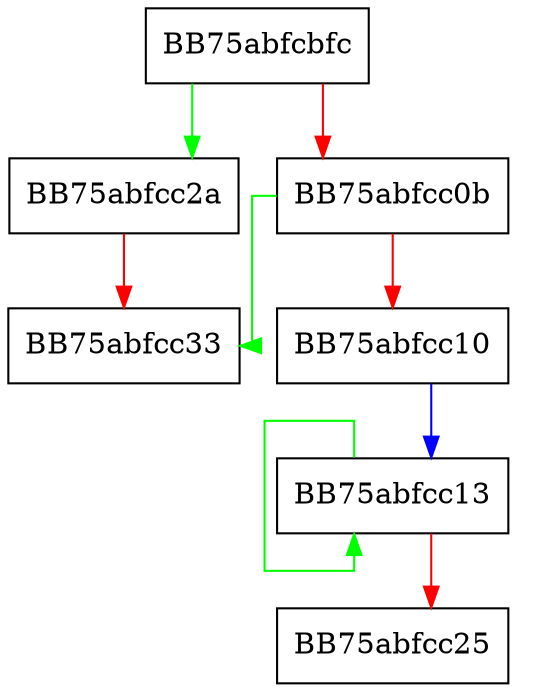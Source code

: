 digraph ZSTD_copyCDictTableIntoCCtx {
  node [shape="box"];
  graph [splines=ortho];
  BB75abfcbfc -> BB75abfcc2a [color="green"];
  BB75abfcbfc -> BB75abfcc0b [color="red"];
  BB75abfcc0b -> BB75abfcc33 [color="green"];
  BB75abfcc0b -> BB75abfcc10 [color="red"];
  BB75abfcc10 -> BB75abfcc13 [color="blue"];
  BB75abfcc13 -> BB75abfcc13 [color="green"];
  BB75abfcc13 -> BB75abfcc25 [color="red"];
  BB75abfcc2a -> BB75abfcc33 [color="red"];
}
